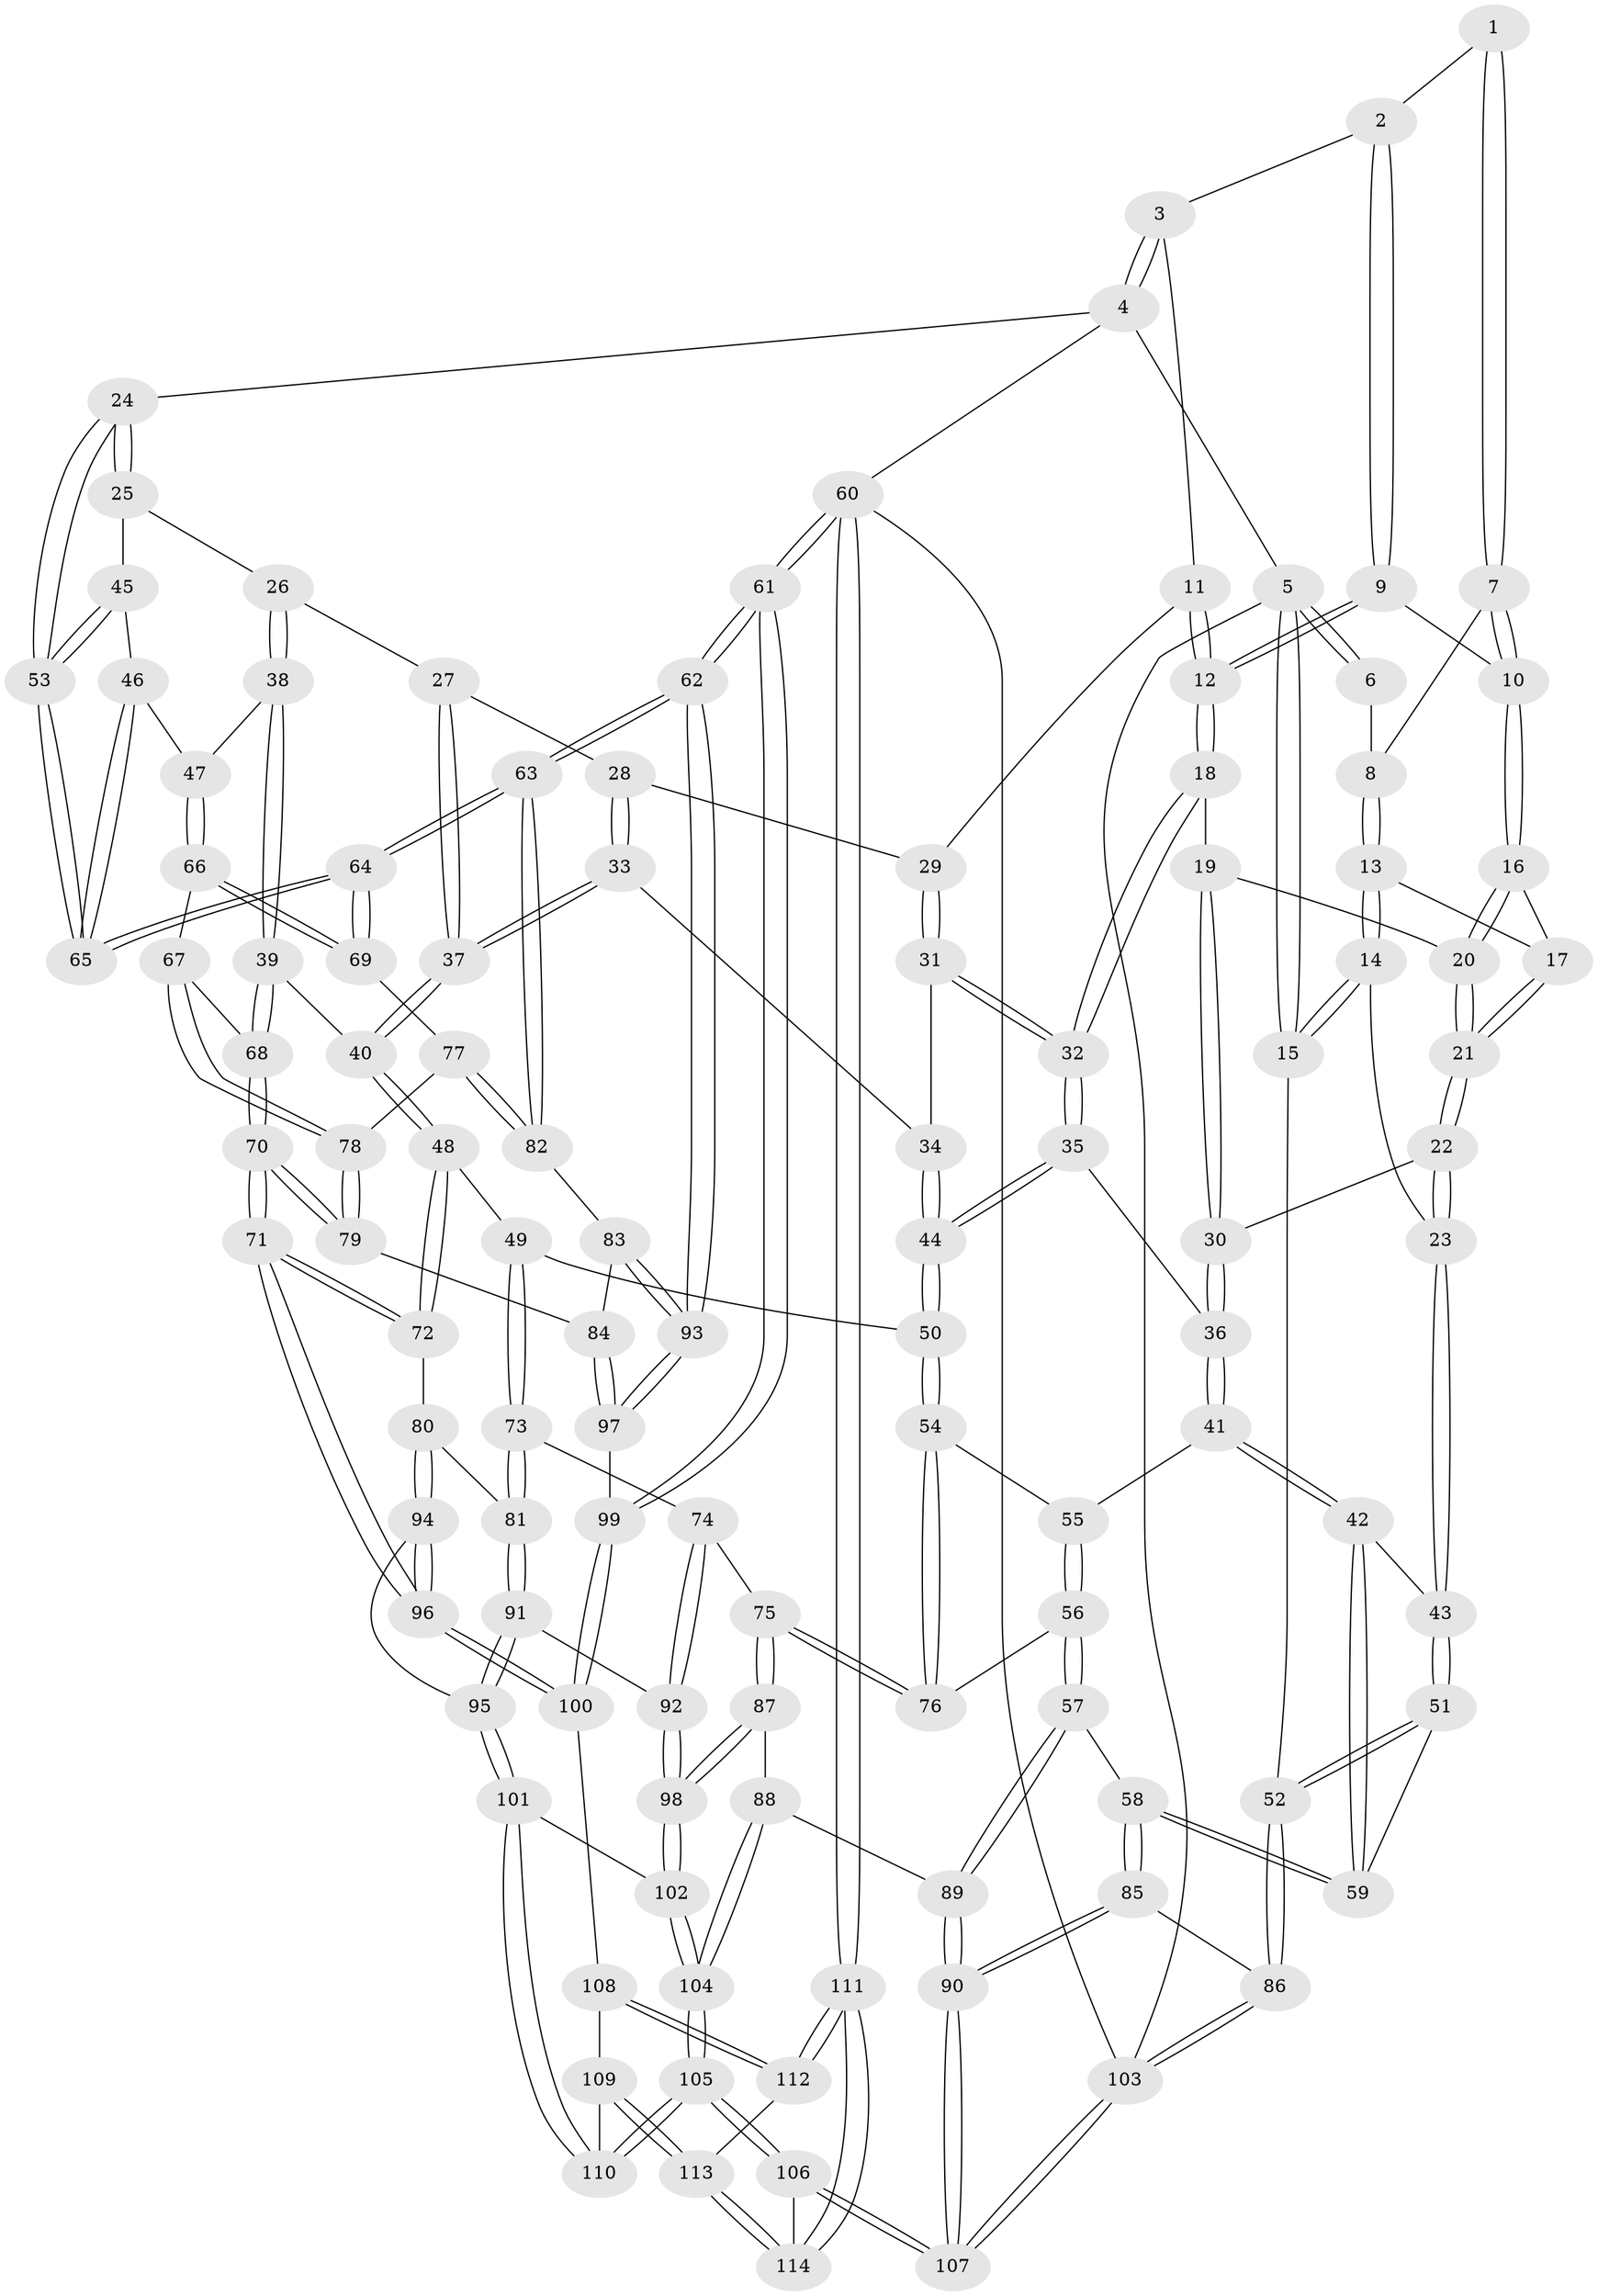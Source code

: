 // Generated by graph-tools (version 1.1) at 2025/27/03/09/25 03:27:11]
// undirected, 114 vertices, 282 edges
graph export_dot {
graph [start="1"]
  node [color=gray90,style=filled];
  1 [pos="+0.2477477061684104+0"];
  2 [pos="+0.4755841765570674+0"];
  3 [pos="+0.6350401846263991+0"];
  4 [pos="+1+0"];
  5 [pos="+0+0"];
  6 [pos="+0+0"];
  7 [pos="+0.25512752356179275+0.06030775442503816"];
  8 [pos="+0.10873810184977734+0.023042435576345742"];
  9 [pos="+0.38259951317035956+0.03142516919130479"];
  10 [pos="+0.26745179617536363+0.07530514021778571"];
  11 [pos="+0.6332595596893562+0.08104343116435905"];
  12 [pos="+0.42507912287613914+0.177646449186979"];
  13 [pos="+0.1037380469094702+0.06449526287759758"];
  14 [pos="+0+0.2355406434791743"];
  15 [pos="+0+0.23064352677491673"];
  16 [pos="+0.26180624663395957+0.11123164347060772"];
  17 [pos="+0.13691685552239796+0.10136803232644012"];
  18 [pos="+0.4165633179501816+0.19368893879856253"];
  19 [pos="+0.3470389373337123+0.17901541814518332"];
  20 [pos="+0.26463890868139694+0.14142394258919472"];
  21 [pos="+0.18989798639361266+0.2203454649500267"];
  22 [pos="+0.17772144884130228+0.2554651560751008"];
  23 [pos="+0.07336322514174423+0.2872096320121383"];
  24 [pos="+1+0"];
  25 [pos="+1+0.07190621406262383"];
  26 [pos="+1+0.13453032740708887"];
  27 [pos="+0.8224806666390055+0.22083304216015853"];
  28 [pos="+0.670293138281519+0.13254920687466568"];
  29 [pos="+0.6550088205501423+0.12257613362892876"];
  30 [pos="+0.2290013971425348+0.2892172379625146"];
  31 [pos="+0.6103253364108762+0.2236851291543876"];
  32 [pos="+0.42770085402710156+0.307807173778516"];
  33 [pos="+0.6802793766736477+0.34599738610760045"];
  34 [pos="+0.6236964612496463+0.3294620127692136"];
  35 [pos="+0.42056818922473327+0.34332454823608094"];
  36 [pos="+0.31117473250613487+0.3650441784085762"];
  37 [pos="+0.7763061779603895+0.38549803029151153"];
  38 [pos="+0.8882512285815277+0.4451756272063458"];
  39 [pos="+0.8295011395756637+0.43638982258664505"];
  40 [pos="+0.7795280891341078+0.40036176423319914"];
  41 [pos="+0.2845948467722998+0.4057562156366044"];
  42 [pos="+0.18351422592352906+0.4832089981084544"];
  43 [pos="+0.0818304842932385+0.32981541448650165"];
  44 [pos="+0.48612059227058735+0.4133325843229836"];
  45 [pos="+0.9413824390697593+0.40917952066186486"];
  46 [pos="+0.9012956825521137+0.4472267164592656"];
  47 [pos="+0.8967789148866065+0.44829225333840855"];
  48 [pos="+0.6529890347037897+0.5126422248166882"];
  49 [pos="+0.5043410639923978+0.4451610845616856"];
  50 [pos="+0.4912442891057131+0.4299106848794721"];
  51 [pos="+0.00019116397492496056+0.5238909186189097"];
  52 [pos="+0+0.5726366584755668"];
  53 [pos="+1+0.24985506678188255"];
  54 [pos="+0.39128401578057564+0.5323216847576732"];
  55 [pos="+0.32045174428362005+0.49049533412142626"];
  56 [pos="+0.2904168450939384+0.5921406228989418"];
  57 [pos="+0.1965956266793738+0.5977696358738573"];
  58 [pos="+0.185084801558293+0.59126197071016"];
  59 [pos="+0.16230990649878746+0.5441926332756609"];
  60 [pos="+1+1"];
  61 [pos="+1+1"];
  62 [pos="+1+1"];
  63 [pos="+1+0.8880508698506067"];
  64 [pos="+1+0.5918914843557471"];
  65 [pos="+1+0.47163109494692923"];
  66 [pos="+0.9328756415670969+0.5281436603733255"];
  67 [pos="+0.8964268798044014+0.570582508359773"];
  68 [pos="+0.8216924196516555+0.5481326969786328"];
  69 [pos="+0.9809442578811308+0.5717424993452878"];
  70 [pos="+0.7910580115201785+0.6609738902411422"];
  71 [pos="+0.7542808962405299+0.6741340798438926"];
  72 [pos="+0.6674577694240357+0.6250005727715887"];
  73 [pos="+0.4932923624049372+0.6362287467517121"];
  74 [pos="+0.4541197671093611+0.6520405544911989"];
  75 [pos="+0.40470270269247205+0.6640137196403475"];
  76 [pos="+0.3622587843852878+0.6080252983456176"];
  77 [pos="+0.9557223834062596+0.6005913179743372"];
  78 [pos="+0.888788688835809+0.6075177613449865"];
  79 [pos="+0.8258995428586006+0.6665566291798335"];
  80 [pos="+0.5910569068773296+0.6658791907497388"];
  81 [pos="+0.5822096012235501+0.6662550860361683"];
  82 [pos="+0.9414224029893685+0.6618125067005167"];
  83 [pos="+0.8661700134969486+0.6790855930412343"];
  84 [pos="+0.8394857556968686+0.6738738286624874"];
  85 [pos="+0.12069541614972165+0.6673969736586554"];
  86 [pos="+0+0.6432664882289969"];
  87 [pos="+0.393277909291352+0.6959632316182551"];
  88 [pos="+0.3291032683134823+0.7528342693945376"];
  89 [pos="+0.25680344044613307+0.7472058676406762"];
  90 [pos="+0.06536796511606023+0.9557805207393544"];
  91 [pos="+0.5200728169532483+0.7637046365883658"];
  92 [pos="+0.509438080410188+0.7653445162737781"];
  93 [pos="+1+1"];
  94 [pos="+0.6150420443198527+0.8113122139994496"];
  95 [pos="+0.5858443732208802+0.8330237883913838"];
  96 [pos="+0.7400213368690414+0.812760890395945"];
  97 [pos="+0.8620920571519544+0.7388108218360229"];
  98 [pos="+0.46294185694206635+0.7886306136666543"];
  99 [pos="+0.8609845013625571+0.8722971393463943"];
  100 [pos="+0.7434670354583713+0.8190193883334452"];
  101 [pos="+0.5705782844156642+0.8619411648428722"];
  102 [pos="+0.45511170328470585+0.8439760244154674"];
  103 [pos="+0+1"];
  104 [pos="+0.3800843035582092+0.9102372504984215"];
  105 [pos="+0.3648374999691891+0.9572975328185572"];
  106 [pos="+0.21948538794254474+1"];
  107 [pos="+0+1"];
  108 [pos="+0.7191557913966531+0.8767591033733084"];
  109 [pos="+0.5892647098757094+0.9276901775506685"];
  110 [pos="+0.5774356061200431+0.9054275762712756"];
  111 [pos="+0.8898209976507792+1"];
  112 [pos="+0.7183774226603631+0.9859362229411998"];
  113 [pos="+0.5904234593286994+0.9366553498671407"];
  114 [pos="+0.47838108315392097+1"];
  1 -- 2;
  1 -- 7;
  1 -- 7;
  2 -- 3;
  2 -- 9;
  2 -- 9;
  3 -- 4;
  3 -- 4;
  3 -- 11;
  4 -- 5;
  4 -- 24;
  4 -- 60;
  5 -- 6;
  5 -- 6;
  5 -- 15;
  5 -- 15;
  5 -- 103;
  6 -- 8;
  7 -- 8;
  7 -- 10;
  7 -- 10;
  8 -- 13;
  8 -- 13;
  9 -- 10;
  9 -- 12;
  9 -- 12;
  10 -- 16;
  10 -- 16;
  11 -- 12;
  11 -- 12;
  11 -- 29;
  12 -- 18;
  12 -- 18;
  13 -- 14;
  13 -- 14;
  13 -- 17;
  14 -- 15;
  14 -- 15;
  14 -- 23;
  15 -- 52;
  16 -- 17;
  16 -- 20;
  16 -- 20;
  17 -- 21;
  17 -- 21;
  18 -- 19;
  18 -- 32;
  18 -- 32;
  19 -- 20;
  19 -- 30;
  19 -- 30;
  20 -- 21;
  20 -- 21;
  21 -- 22;
  21 -- 22;
  22 -- 23;
  22 -- 23;
  22 -- 30;
  23 -- 43;
  23 -- 43;
  24 -- 25;
  24 -- 25;
  24 -- 53;
  24 -- 53;
  25 -- 26;
  25 -- 45;
  26 -- 27;
  26 -- 38;
  26 -- 38;
  27 -- 28;
  27 -- 37;
  27 -- 37;
  28 -- 29;
  28 -- 33;
  28 -- 33;
  29 -- 31;
  29 -- 31;
  30 -- 36;
  30 -- 36;
  31 -- 32;
  31 -- 32;
  31 -- 34;
  32 -- 35;
  32 -- 35;
  33 -- 34;
  33 -- 37;
  33 -- 37;
  34 -- 44;
  34 -- 44;
  35 -- 36;
  35 -- 44;
  35 -- 44;
  36 -- 41;
  36 -- 41;
  37 -- 40;
  37 -- 40;
  38 -- 39;
  38 -- 39;
  38 -- 47;
  39 -- 40;
  39 -- 68;
  39 -- 68;
  40 -- 48;
  40 -- 48;
  41 -- 42;
  41 -- 42;
  41 -- 55;
  42 -- 43;
  42 -- 59;
  42 -- 59;
  43 -- 51;
  43 -- 51;
  44 -- 50;
  44 -- 50;
  45 -- 46;
  45 -- 53;
  45 -- 53;
  46 -- 47;
  46 -- 65;
  46 -- 65;
  47 -- 66;
  47 -- 66;
  48 -- 49;
  48 -- 72;
  48 -- 72;
  49 -- 50;
  49 -- 73;
  49 -- 73;
  50 -- 54;
  50 -- 54;
  51 -- 52;
  51 -- 52;
  51 -- 59;
  52 -- 86;
  52 -- 86;
  53 -- 65;
  53 -- 65;
  54 -- 55;
  54 -- 76;
  54 -- 76;
  55 -- 56;
  55 -- 56;
  56 -- 57;
  56 -- 57;
  56 -- 76;
  57 -- 58;
  57 -- 89;
  57 -- 89;
  58 -- 59;
  58 -- 59;
  58 -- 85;
  58 -- 85;
  60 -- 61;
  60 -- 61;
  60 -- 111;
  60 -- 111;
  60 -- 103;
  61 -- 62;
  61 -- 62;
  61 -- 99;
  61 -- 99;
  62 -- 63;
  62 -- 63;
  62 -- 93;
  62 -- 93;
  63 -- 64;
  63 -- 64;
  63 -- 82;
  63 -- 82;
  64 -- 65;
  64 -- 65;
  64 -- 69;
  64 -- 69;
  66 -- 67;
  66 -- 69;
  66 -- 69;
  67 -- 68;
  67 -- 78;
  67 -- 78;
  68 -- 70;
  68 -- 70;
  69 -- 77;
  70 -- 71;
  70 -- 71;
  70 -- 79;
  70 -- 79;
  71 -- 72;
  71 -- 72;
  71 -- 96;
  71 -- 96;
  72 -- 80;
  73 -- 74;
  73 -- 81;
  73 -- 81;
  74 -- 75;
  74 -- 92;
  74 -- 92;
  75 -- 76;
  75 -- 76;
  75 -- 87;
  75 -- 87;
  77 -- 78;
  77 -- 82;
  77 -- 82;
  78 -- 79;
  78 -- 79;
  79 -- 84;
  80 -- 81;
  80 -- 94;
  80 -- 94;
  81 -- 91;
  81 -- 91;
  82 -- 83;
  83 -- 84;
  83 -- 93;
  83 -- 93;
  84 -- 97;
  84 -- 97;
  85 -- 86;
  85 -- 90;
  85 -- 90;
  86 -- 103;
  86 -- 103;
  87 -- 88;
  87 -- 98;
  87 -- 98;
  88 -- 89;
  88 -- 104;
  88 -- 104;
  89 -- 90;
  89 -- 90;
  90 -- 107;
  90 -- 107;
  91 -- 92;
  91 -- 95;
  91 -- 95;
  92 -- 98;
  92 -- 98;
  93 -- 97;
  93 -- 97;
  94 -- 95;
  94 -- 96;
  94 -- 96;
  95 -- 101;
  95 -- 101;
  96 -- 100;
  96 -- 100;
  97 -- 99;
  98 -- 102;
  98 -- 102;
  99 -- 100;
  99 -- 100;
  100 -- 108;
  101 -- 102;
  101 -- 110;
  101 -- 110;
  102 -- 104;
  102 -- 104;
  103 -- 107;
  103 -- 107;
  104 -- 105;
  104 -- 105;
  105 -- 106;
  105 -- 106;
  105 -- 110;
  105 -- 110;
  106 -- 107;
  106 -- 107;
  106 -- 114;
  108 -- 109;
  108 -- 112;
  108 -- 112;
  109 -- 110;
  109 -- 113;
  109 -- 113;
  111 -- 112;
  111 -- 112;
  111 -- 114;
  111 -- 114;
  112 -- 113;
  113 -- 114;
  113 -- 114;
}
